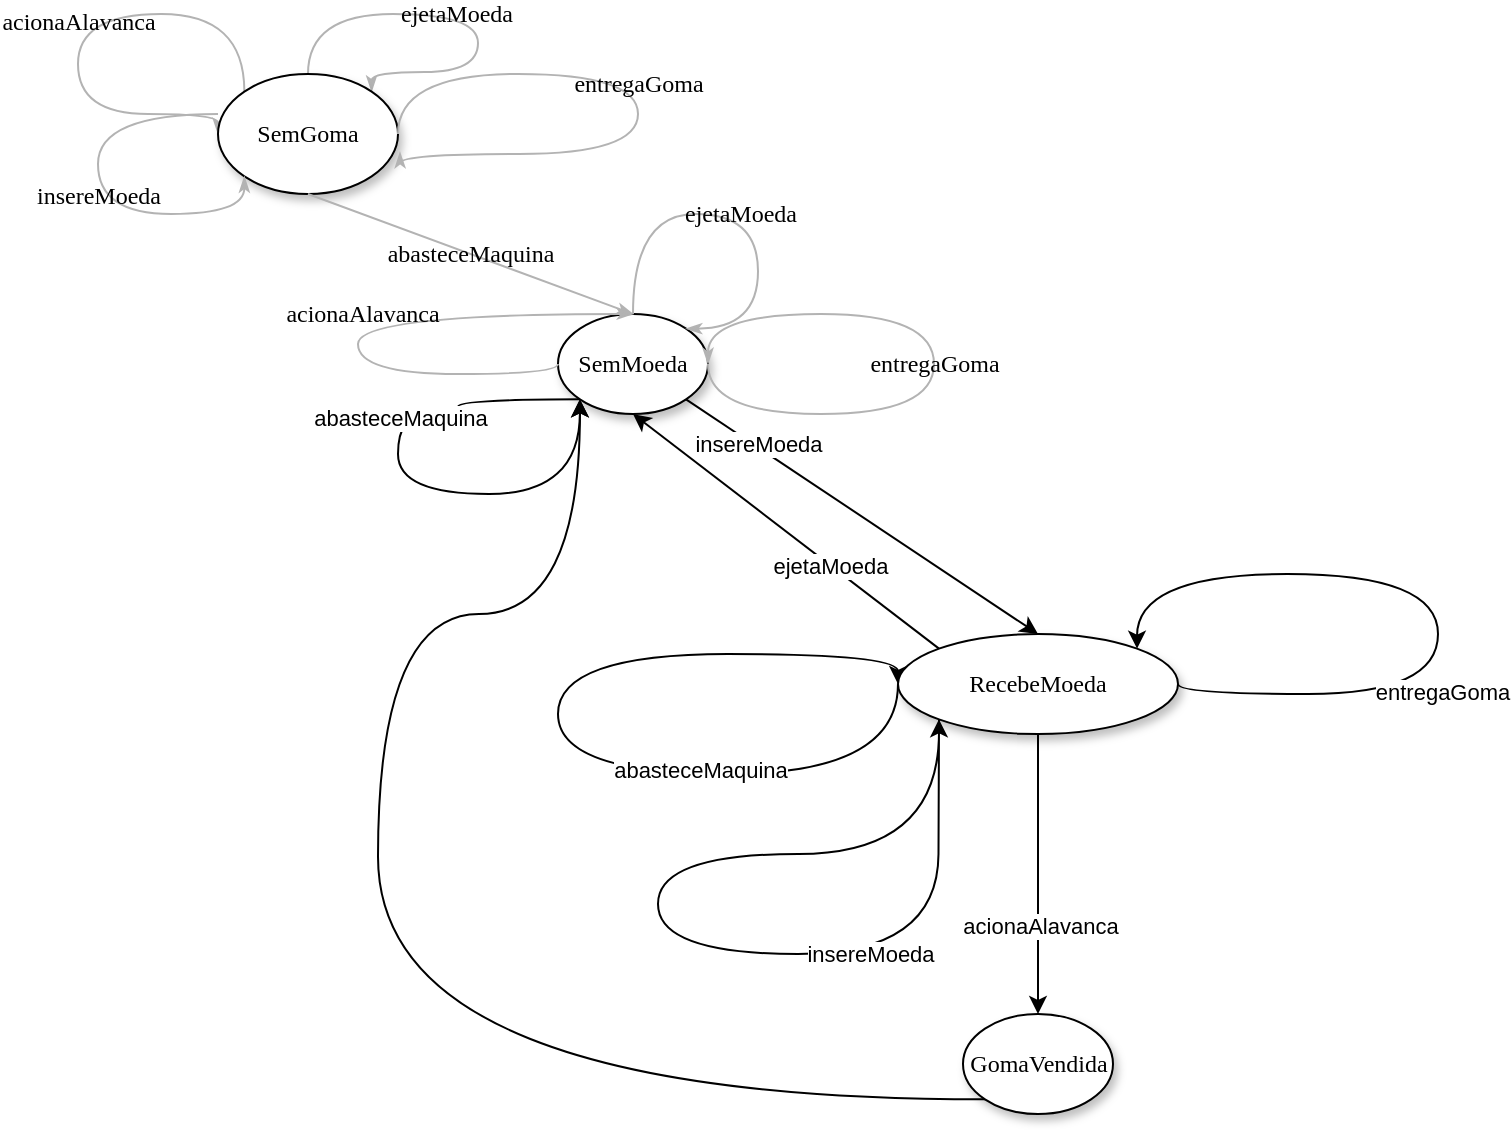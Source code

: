 <mxfile version="17.5.0" type="device"><diagram name="Page-1" id="42789a77-a242-8287-6e28-9cd8cfd52e62"><mxGraphModel dx="1422" dy="754" grid="1" gridSize="10" guides="1" tooltips="1" connect="1" arrows="1" fold="1" page="1" pageScale="1" pageWidth="1100" pageHeight="850" background="none" math="0" shadow="0"><root><mxCell id="0"/><mxCell id="1" parent="0"/><mxCell id="1ea317790d2ca983-13" value="acionaAlavanca" style="edgeStyle=orthogonalEdgeStyle;rounded=1;html=1;labelBackgroundColor=none;startArrow=none;startFill=0;startSize=5;endArrow=classicThin;endFill=1;endSize=5;jettySize=auto;orthogonalLoop=1;strokeColor=#B3B3B3;strokeWidth=1;fontFamily=Verdana;fontSize=12;entryX=0;entryY=0.5;entryDx=0;entryDy=0;curved=1;exitX=0;exitY=0;exitDx=0;exitDy=0;" parent="1" source="1ea317790d2ca983-1" target="1ea317790d2ca983-1" edge="1"><mxGeometry relative="1" as="geometry"><mxPoint x="300" y="150" as="targetPoint"/><Array as="points"><mxPoint x="463" y="60"/><mxPoint x="380" y="60"/><mxPoint x="380" y="110"/></Array></mxGeometry></mxCell><mxCell id="1ea317790d2ca983-14" value="ejetaMoeda" style="edgeStyle=orthogonalEdgeStyle;rounded=1;html=1;labelBackgroundColor=none;startArrow=none;startFill=0;startSize=5;endArrow=classicThin;endFill=1;endSize=5;jettySize=auto;orthogonalLoop=1;strokeColor=#B3B3B3;strokeWidth=1;fontFamily=Verdana;fontSize=12;curved=1;entryX=1;entryY=0;entryDx=0;entryDy=0;" parent="1" source="1ea317790d2ca983-1" target="1ea317790d2ca983-1" edge="1"><mxGeometry relative="1" as="geometry"><mxPoint x="706.07" y="201.363" as="targetPoint"/><Array as="points"><mxPoint x="495" y="60"/><mxPoint x="580" y="60"/><mxPoint x="580" y="89"/></Array></mxGeometry></mxCell><mxCell id="1ea317790d2ca983-1" value="SemGoma" style="ellipse;whiteSpace=wrap;html=1;rounded=0;shadow=1;comic=0;labelBackgroundColor=none;strokeWidth=1;fontFamily=Verdana;fontSize=12;align=center;" parent="1" vertex="1"><mxGeometry x="450" y="90" width="90" height="60" as="geometry"/></mxCell><mxCell id="IZpYOVKCFebkTb76gp9o-28" style="edgeStyle=orthogonalEdgeStyle;curved=1;rounded=0;orthogonalLoop=1;jettySize=auto;html=1;exitX=0;exitY=1;exitDx=0;exitDy=0;entryX=0;entryY=1;entryDx=0;entryDy=0;" edge="1" parent="1" source="1ea317790d2ca983-4" target="1ea317790d2ca983-6"><mxGeometry relative="1" as="geometry"><Array as="points"><mxPoint x="530" y="603"/><mxPoint x="530" y="360"/><mxPoint x="631" y="360"/></Array></mxGeometry></mxCell><mxCell id="1ea317790d2ca983-4" value="&lt;span&gt;GomaVendida&lt;/span&gt;" style="ellipse;whiteSpace=wrap;html=1;rounded=0;shadow=1;comic=0;labelBackgroundColor=none;strokeWidth=1;fontFamily=Verdana;fontSize=12;align=center;" parent="1" vertex="1"><mxGeometry x="822.5" y="560" width="75" height="50" as="geometry"/></mxCell><mxCell id="IZpYOVKCFebkTb76gp9o-24" style="edgeStyle=none;rounded=0;orthogonalLoop=1;jettySize=auto;html=1;exitX=1;exitY=1;exitDx=0;exitDy=0;" edge="1" parent="1" source="1ea317790d2ca983-6"><mxGeometry relative="1" as="geometry"><mxPoint x="860" y="370" as="targetPoint"/></mxGeometry></mxCell><mxCell id="IZpYOVKCFebkTb76gp9o-25" value="insereMoeda" style="edgeLabel;html=1;align=center;verticalAlign=middle;resizable=0;points=[];" vertex="1" connectable="0" parent="IZpYOVKCFebkTb76gp9o-24"><mxGeometry x="-0.605" y="1" relative="1" as="geometry"><mxPoint as="offset"/></mxGeometry></mxCell><mxCell id="IZpYOVKCFebkTb76gp9o-26" style="edgeStyle=orthogonalEdgeStyle;rounded=0;orthogonalLoop=1;jettySize=auto;html=1;exitX=0;exitY=1;exitDx=0;exitDy=0;entryX=0;entryY=1;entryDx=0;entryDy=0;curved=1;" edge="1" parent="1" source="1ea317790d2ca983-6" target="1ea317790d2ca983-6"><mxGeometry relative="1" as="geometry"><mxPoint x="458.849" y="262.721" as="targetPoint"/><Array as="points"><mxPoint x="570" y="253"/><mxPoint x="570" y="260"/><mxPoint x="540" y="260"/><mxPoint x="540" y="300"/><mxPoint x="631" y="300"/></Array></mxGeometry></mxCell><mxCell id="IZpYOVKCFebkTb76gp9o-27" value="abasteceMaquina" style="edgeLabel;html=1;align=center;verticalAlign=middle;resizable=0;points=[];" vertex="1" connectable="0" parent="IZpYOVKCFebkTb76gp9o-26"><mxGeometry x="-0.279" y="1" relative="1" as="geometry"><mxPoint y="1" as="offset"/></mxGeometry></mxCell><mxCell id="1ea317790d2ca983-6" value="&lt;span&gt;SemMoeda&lt;br&gt;&lt;/span&gt;" style="ellipse;whiteSpace=wrap;html=1;rounded=0;shadow=1;comic=0;labelBackgroundColor=none;strokeWidth=1;fontFamily=Verdana;fontSize=12;align=center;" parent="1" vertex="1"><mxGeometry x="620" y="210" width="75" height="50" as="geometry"/></mxCell><mxCell id="IZpYOVKCFebkTb76gp9o-11" style="edgeStyle=none;rounded=0;orthogonalLoop=1;jettySize=auto;html=1;exitX=0;exitY=0;exitDx=0;exitDy=0;entryX=0.5;entryY=1;entryDx=0;entryDy=0;" edge="1" parent="1" source="1ea317790d2ca983-9" target="1ea317790d2ca983-6"><mxGeometry relative="1" as="geometry"><mxPoint x="500" y="360" as="targetPoint"/></mxGeometry></mxCell><mxCell id="IZpYOVKCFebkTb76gp9o-12" value="ejetaMoeda" style="edgeLabel;html=1;align=center;verticalAlign=middle;resizable=0;points=[];" vertex="1" connectable="0" parent="IZpYOVKCFebkTb76gp9o-11"><mxGeometry x="-0.292" relative="1" as="geometry"><mxPoint as="offset"/></mxGeometry></mxCell><mxCell id="IZpYOVKCFebkTb76gp9o-13" style="edgeStyle=none;rounded=0;orthogonalLoop=1;jettySize=auto;html=1;exitX=0.5;exitY=1;exitDx=0;exitDy=0;entryX=0.5;entryY=0;entryDx=0;entryDy=0;" edge="1" parent="1" source="1ea317790d2ca983-9" target="1ea317790d2ca983-4"><mxGeometry relative="1" as="geometry"><Array as="points"><mxPoint x="860" y="520"/></Array></mxGeometry></mxCell><mxCell id="IZpYOVKCFebkTb76gp9o-14" value="acionaAlavanca" style="edgeLabel;html=1;align=center;verticalAlign=middle;resizable=0;points=[];" vertex="1" connectable="0" parent="IZpYOVKCFebkTb76gp9o-13"><mxGeometry x="0.363" y="1" relative="1" as="geometry"><mxPoint as="offset"/></mxGeometry></mxCell><mxCell id="IZpYOVKCFebkTb76gp9o-15" style="edgeStyle=orthogonalEdgeStyle;rounded=0;orthogonalLoop=1;jettySize=auto;html=1;exitX=1;exitY=0.5;exitDx=0;exitDy=0;curved=1;entryX=1;entryY=0;entryDx=0;entryDy=0;" edge="1" parent="1" source="1ea317790d2ca983-9" target="1ea317790d2ca983-9"><mxGeometry relative="1" as="geometry"><mxPoint x="630" y="340" as="targetPoint"/><Array as="points"><mxPoint x="930" y="400"/><mxPoint x="1060" y="400"/><mxPoint x="1060" y="340"/><mxPoint x="910" y="340"/></Array></mxGeometry></mxCell><mxCell id="IZpYOVKCFebkTb76gp9o-16" value="entregaGoma" style="edgeLabel;html=1;align=center;verticalAlign=middle;resizable=0;points=[];" vertex="1" connectable="0" parent="IZpYOVKCFebkTb76gp9o-15"><mxGeometry x="-0.286" y="-2" relative="1" as="geometry"><mxPoint as="offset"/></mxGeometry></mxCell><mxCell id="IZpYOVKCFebkTb76gp9o-17" style="edgeStyle=orthogonalEdgeStyle;curved=1;rounded=0;orthogonalLoop=1;jettySize=auto;html=1;exitX=0;exitY=1;exitDx=0;exitDy=0;entryX=0;entryY=1;entryDx=0;entryDy=0;" edge="1" parent="1" source="1ea317790d2ca983-9" target="1ea317790d2ca983-9"><mxGeometry relative="1" as="geometry"><mxPoint x="470" y="380" as="targetPoint"/><Array as="points"><mxPoint x="811" y="430"/><mxPoint x="810" y="530"/><mxPoint x="670" y="530"/><mxPoint x="670" y="480"/><mxPoint x="811" y="480"/></Array></mxGeometry></mxCell><mxCell id="IZpYOVKCFebkTb76gp9o-18" value="insereMoeda" style="edgeLabel;html=1;align=center;verticalAlign=middle;resizable=0;points=[];" vertex="1" connectable="0" parent="IZpYOVKCFebkTb76gp9o-17"><mxGeometry x="-0.411" relative="1" as="geometry"><mxPoint as="offset"/></mxGeometry></mxCell><mxCell id="IZpYOVKCFebkTb76gp9o-22" style="edgeStyle=orthogonalEdgeStyle;curved=1;rounded=0;orthogonalLoop=1;jettySize=auto;html=1;exitX=0;exitY=0.5;exitDx=0;exitDy=0;entryX=0;entryY=0.5;entryDx=0;entryDy=0;" edge="1" parent="1" source="1ea317790d2ca983-9" target="1ea317790d2ca983-9"><mxGeometry relative="1" as="geometry"><mxPoint x="580" y="420" as="targetPoint"/><Array as="points"><mxPoint x="790" y="440"/><mxPoint x="620" y="440"/><mxPoint x="620" y="380"/><mxPoint x="790" y="380"/></Array></mxGeometry></mxCell><mxCell id="IZpYOVKCFebkTb76gp9o-23" value="abasteceMaquina" style="edgeLabel;html=1;align=center;verticalAlign=middle;resizable=0;points=[];" vertex="1" connectable="0" parent="IZpYOVKCFebkTb76gp9o-22"><mxGeometry x="-0.372" y="-2" relative="1" as="geometry"><mxPoint as="offset"/></mxGeometry></mxCell><mxCell id="1ea317790d2ca983-9" value="RecebeMoeda" style="ellipse;whiteSpace=wrap;html=1;rounded=0;shadow=1;comic=0;labelBackgroundColor=none;strokeWidth=1;fontFamily=Verdana;fontSize=12;align=center;" parent="1" vertex="1"><mxGeometry x="790" y="370" width="140" height="50" as="geometry"/></mxCell><mxCell id="IZpYOVKCFebkTb76gp9o-1" value="abasteceMaquina" style="edgeStyle=none;rounded=1;html=1;labelBackgroundColor=none;startArrow=none;startFill=0;startSize=5;endArrow=classicThin;endFill=1;endSize=5;jettySize=auto;orthogonalLoop=1;strokeColor=#B3B3B3;strokeWidth=1;fontFamily=Verdana;fontSize=12;entryX=0.5;entryY=0;entryDx=0;entryDy=0;exitX=0.5;exitY=1;exitDx=0;exitDy=0;" edge="1" parent="1" source="1ea317790d2ca983-1" target="1ea317790d2ca983-6"><mxGeometry relative="1" as="geometry"><mxPoint x="494.5" y="140.0" as="sourcePoint"/><mxPoint x="780" y="160" as="targetPoint"/></mxGeometry></mxCell><mxCell id="IZpYOVKCFebkTb76gp9o-3" value="entregaGoma" style="edgeStyle=orthogonalEdgeStyle;rounded=1;html=1;labelBackgroundColor=none;startArrow=none;startFill=0;startSize=5;endArrow=classicThin;endFill=1;endSize=5;jettySize=auto;orthogonalLoop=1;strokeColor=#B3B3B3;strokeWidth=1;fontFamily=Verdana;fontSize=12;curved=1;entryX=1.011;entryY=0.65;entryDx=0;entryDy=0;entryPerimeter=0;exitX=1;exitY=0.5;exitDx=0;exitDy=0;" edge="1" parent="1" source="1ea317790d2ca983-1" target="1ea317790d2ca983-1"><mxGeometry relative="1" as="geometry"><mxPoint x="505" y="90" as="sourcePoint"/><mxPoint x="536.82" y="98.787" as="targetPoint"/><Array as="points"><mxPoint x="540" y="90"/><mxPoint x="660" y="90"/><mxPoint x="660" y="130"/><mxPoint x="541" y="130"/></Array></mxGeometry></mxCell><mxCell id="IZpYOVKCFebkTb76gp9o-4" value="insereMoeda" style="edgeStyle=orthogonalEdgeStyle;rounded=1;html=1;labelBackgroundColor=none;startArrow=none;startFill=0;startSize=5;endArrow=classicThin;endFill=1;endSize=5;jettySize=auto;orthogonalLoop=1;strokeColor=#B3B3B3;strokeWidth=1;fontFamily=Verdana;fontSize=12;entryX=0;entryY=1;entryDx=0;entryDy=0;curved=1;" edge="1" parent="1" target="1ea317790d2ca983-1"><mxGeometry relative="1" as="geometry"><mxPoint x="450" y="110" as="sourcePoint"/><mxPoint x="460" y="120" as="targetPoint"/><Array as="points"><mxPoint x="390" y="110"/><mxPoint x="390" y="160"/><mxPoint x="463" y="160"/></Array></mxGeometry></mxCell><mxCell id="IZpYOVKCFebkTb76gp9o-5" value="ejetaMoeda" style="rounded=1;html=1;labelBackgroundColor=none;startArrow=none;startFill=0;startSize=5;endArrow=classicThin;endFill=1;endSize=5;jettySize=auto;orthogonalLoop=1;strokeColor=#B3B3B3;strokeWidth=1;fontFamily=Verdana;fontSize=12;entryX=1;entryY=0;entryDx=0;entryDy=0;edgeStyle=orthogonalEdgeStyle;curved=1;exitX=0.5;exitY=0;exitDx=0;exitDy=0;" edge="1" parent="1" source="1ea317790d2ca983-6" target="1ea317790d2ca983-6"><mxGeometry relative="1" as="geometry"><mxPoint x="684" y="180" as="sourcePoint"/><mxPoint x="581.82" y="228.787" as="targetPoint"/><Array as="points"><mxPoint x="658" y="160"/><mxPoint x="720" y="160"/><mxPoint x="720" y="217"/></Array></mxGeometry></mxCell><mxCell id="IZpYOVKCFebkTb76gp9o-9" value="acionaAlavanca" style="edgeStyle=orthogonalEdgeStyle;rounded=1;html=1;labelBackgroundColor=none;startArrow=none;startFill=0;startSize=5;endArrow=classicThin;endFill=1;endSize=5;jettySize=auto;orthogonalLoop=1;strokeColor=#B3B3B3;strokeWidth=1;fontFamily=Verdana;fontSize=12;curved=1;entryX=0.5;entryY=0;entryDx=0;entryDy=0;exitX=0;exitY=0.5;exitDx=0;exitDy=0;" edge="1" parent="1" source="1ea317790d2ca983-6" target="1ea317790d2ca983-6"><mxGeometry relative="1" as="geometry"><mxPoint x="458.849" y="227.279" as="sourcePoint"/><mxPoint x="459" y="220" as="targetPoint"/><Array as="points"><mxPoint x="620" y="240"/><mxPoint x="520" y="240"/><mxPoint x="520" y="210"/></Array></mxGeometry></mxCell><mxCell id="IZpYOVKCFebkTb76gp9o-10" value="entregaGoma" style="rounded=1;html=1;labelBackgroundColor=none;startArrow=none;startFill=0;startSize=5;endArrow=classicThin;endFill=1;endSize=5;jettySize=auto;orthogonalLoop=1;strokeColor=#B3B3B3;strokeWidth=1;fontFamily=Verdana;fontSize=12;entryX=1;entryY=0.5;entryDx=0;entryDy=0;edgeStyle=orthogonalEdgeStyle;curved=1;exitX=1;exitY=0.5;exitDx=0;exitDy=0;" edge="1" parent="1" source="1ea317790d2ca983-6" target="1ea317790d2ca983-6"><mxGeometry relative="1" as="geometry"><mxPoint x="920" y="170" as="sourcePoint"/><mxPoint x="270.001" y="527.721" as="targetPoint"/><Array as="points"><mxPoint x="695" y="260"/><mxPoint x="808" y="260"/><mxPoint x="808" y="210"/><mxPoint x="695" y="210"/></Array></mxGeometry></mxCell></root></mxGraphModel></diagram></mxfile>